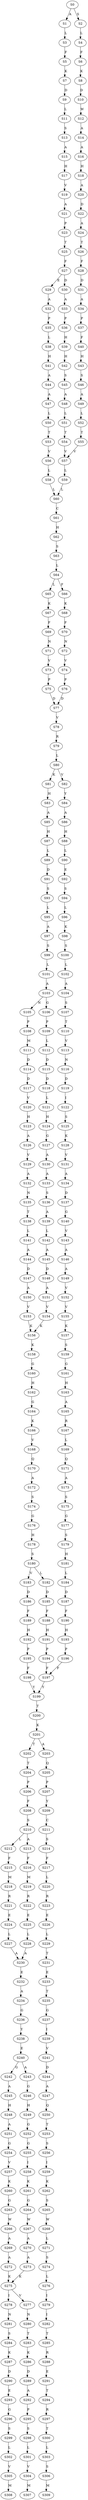 strict digraph  {
	S0 -> S1 [ label = A ];
	S0 -> S2 [ label = S ];
	S1 -> S3 [ label = L ];
	S2 -> S4 [ label = L ];
	S3 -> S5 [ label = F ];
	S4 -> S6 [ label = F ];
	S5 -> S7 [ label = K ];
	S6 -> S8 [ label = K ];
	S7 -> S9 [ label = D ];
	S8 -> S10 [ label = D ];
	S9 -> S11 [ label = L ];
	S10 -> S12 [ label = W ];
	S11 -> S13 [ label = S ];
	S12 -> S14 [ label = A ];
	S13 -> S15 [ label = A ];
	S14 -> S16 [ label = A ];
	S15 -> S17 [ label = H ];
	S16 -> S18 [ label = H ];
	S17 -> S19 [ label = V ];
	S18 -> S20 [ label = A ];
	S19 -> S21 [ label = A ];
	S20 -> S22 [ label = D ];
	S21 -> S23 [ label = P ];
	S22 -> S24 [ label = A ];
	S23 -> S25 [ label = T ];
	S24 -> S26 [ label = T ];
	S25 -> S27 [ label = F ];
	S26 -> S28 [ label = F ];
	S27 -> S29 [ label = E ];
	S27 -> S30 [ label = D ];
	S28 -> S31 [ label = D ];
	S29 -> S32 [ label = A ];
	S30 -> S33 [ label = A ];
	S31 -> S34 [ label = A ];
	S32 -> S35 [ label = P ];
	S33 -> S36 [ label = P ];
	S34 -> S37 [ label = P ];
	S35 -> S38 [ label = L ];
	S36 -> S39 [ label = H ];
	S37 -> S40 [ label = F ];
	S38 -> S41 [ label = H ];
	S39 -> S42 [ label = H ];
	S40 -> S43 [ label = H ];
	S41 -> S44 [ label = A ];
	S42 -> S45 [ label = S ];
	S43 -> S46 [ label = S ];
	S44 -> S47 [ label = A ];
	S45 -> S48 [ label = A ];
	S46 -> S49 [ label = A ];
	S47 -> S50 [ label = L ];
	S48 -> S51 [ label = L ];
	S49 -> S52 [ label = L ];
	S50 -> S53 [ label = T ];
	S51 -> S54 [ label = T ];
	S52 -> S55 [ label = T ];
	S53 -> S56 [ label = V ];
	S54 -> S57 [ label = V ];
	S55 -> S57 [ label = V ];
	S56 -> S58 [ label = L ];
	S57 -> S59 [ label = L ];
	S58 -> S60 [ label = L ];
	S59 -> S60 [ label = L ];
	S60 -> S61 [ label = C ];
	S61 -> S62 [ label = H ];
	S62 -> S63 [ label = S ];
	S63 -> S64 [ label = L ];
	S64 -> S65 [ label = L ];
	S64 -> S66 [ label = F ];
	S65 -> S67 [ label = K ];
	S66 -> S68 [ label = K ];
	S67 -> S69 [ label = F ];
	S68 -> S70 [ label = F ];
	S69 -> S71 [ label = N ];
	S70 -> S72 [ label = N ];
	S71 -> S73 [ label = V ];
	S72 -> S74 [ label = V ];
	S73 -> S75 [ label = P ];
	S74 -> S76 [ label = P ];
	S75 -> S77 [ label = D ];
	S76 -> S77 [ label = D ];
	S77 -> S78 [ label = V ];
	S78 -> S79 [ label = R ];
	S79 -> S80 [ label = L ];
	S80 -> S81 [ label = K ];
	S80 -> S82 [ label = V ];
	S81 -> S83 [ label = H ];
	S82 -> S84 [ label = Y ];
	S83 -> S85 [ label = A ];
	S84 -> S86 [ label = A ];
	S85 -> S87 [ label = H ];
	S86 -> S88 [ label = H ];
	S87 -> S89 [ label = L ];
	S88 -> S90 [ label = L ];
	S89 -> S91 [ label = D ];
	S90 -> S92 [ label = E ];
	S91 -> S93 [ label = S ];
	S92 -> S94 [ label = S ];
	S93 -> S95 [ label = L ];
	S94 -> S96 [ label = L ];
	S95 -> S97 [ label = A ];
	S96 -> S98 [ label = K ];
	S97 -> S99 [ label = S ];
	S98 -> S100 [ label = S ];
	S99 -> S101 [ label = L ];
	S100 -> S102 [ label = L ];
	S101 -> S103 [ label = A ];
	S102 -> S104 [ label = A ];
	S103 -> S105 [ label = N ];
	S103 -> S106 [ label = G ];
	S104 -> S107 [ label = S ];
	S105 -> S108 [ label = P ];
	S106 -> S109 [ label = P ];
	S107 -> S110 [ label = T ];
	S108 -> S111 [ label = M ];
	S109 -> S112 [ label = L ];
	S110 -> S113 [ label = V ];
	S111 -> S114 [ label = D ];
	S112 -> S115 [ label = D ];
	S113 -> S116 [ label = N ];
	S114 -> S117 [ label = D ];
	S115 -> S118 [ label = D ];
	S116 -> S119 [ label = D ];
	S117 -> S120 [ label = V ];
	S118 -> S121 [ label = L ];
	S119 -> S122 [ label = I ];
	S120 -> S123 [ label = H ];
	S121 -> S124 [ label = H ];
	S122 -> S125 [ label = S ];
	S123 -> S126 [ label = A ];
	S124 -> S127 [ label = G ];
	S125 -> S128 [ label = K ];
	S126 -> S129 [ label = V ];
	S127 -> S130 [ label = A ];
	S128 -> S131 [ label = V ];
	S129 -> S132 [ label = A ];
	S130 -> S133 [ label = A ];
	S131 -> S134 [ label = A ];
	S132 -> S135 [ label = N ];
	S133 -> S136 [ label = S ];
	S134 -> S137 [ label = D ];
	S135 -> S138 [ label = T ];
	S136 -> S139 [ label = A ];
	S137 -> S140 [ label = G ];
	S138 -> S141 [ label = L ];
	S139 -> S142 [ label = L ];
	S140 -> S143 [ label = V ];
	S141 -> S144 [ label = A ];
	S142 -> S145 [ label = A ];
	S143 -> S146 [ label = A ];
	S144 -> S147 [ label = D ];
	S145 -> S148 [ label = D ];
	S146 -> S149 [ label = A ];
	S147 -> S150 [ label = A ];
	S148 -> S151 [ label = A ];
	S149 -> S152 [ label = V ];
	S150 -> S153 [ label = V ];
	S151 -> S154 [ label = V ];
	S152 -> S155 [ label = V ];
	S153 -> S156 [ label = K ];
	S154 -> S156 [ label = K ];
	S155 -> S157 [ label = K ];
	S156 -> S158 [ label = K ];
	S157 -> S159 [ label = S ];
	S158 -> S160 [ label = G ];
	S159 -> S161 [ label = G ];
	S160 -> S162 [ label = H ];
	S161 -> S163 [ label = H ];
	S162 -> S164 [ label = G ];
	S163 -> S165 [ label = A ];
	S164 -> S166 [ label = K ];
	S165 -> S167 [ label = R ];
	S166 -> S168 [ label = V ];
	S167 -> S169 [ label = L ];
	S168 -> S170 [ label = Q ];
	S169 -> S171 [ label = Q ];
	S170 -> S172 [ label = A ];
	S171 -> S173 [ label = A ];
	S172 -> S174 [ label = S ];
	S173 -> S175 [ label = S ];
	S174 -> S176 [ label = G ];
	S175 -> S177 [ label = G ];
	S176 -> S178 [ label = H ];
	S177 -> S179 [ label = S ];
	S178 -> S180 [ label = S ];
	S179 -> S181 [ label = H ];
	S180 -> S182 [ label = L ];
	S180 -> S183 [ label = V ];
	S181 -> S184 [ label = L ];
	S182 -> S185 [ label = D ];
	S183 -> S186 [ label = D ];
	S184 -> S187 [ label = D ];
	S185 -> S188 [ label = F ];
	S186 -> S189 [ label = F ];
	S187 -> S190 [ label = F ];
	S188 -> S191 [ label = H ];
	S189 -> S192 [ label = H ];
	S190 -> S193 [ label = H ];
	S191 -> S194 [ label = P ];
	S192 -> S195 [ label = P ];
	S193 -> S196 [ label = P ];
	S194 -> S197 [ label = F ];
	S195 -> S198 [ label = F ];
	S196 -> S197 [ label = F ];
	S197 -> S199 [ label = Y ];
	S198 -> S199 [ label = Y ];
	S199 -> S200 [ label = T ];
	S200 -> S201 [ label = K ];
	S201 -> S202 [ label = T ];
	S201 -> S203 [ label = A ];
	S202 -> S204 [ label = T ];
	S203 -> S205 [ label = Q ];
	S204 -> S206 [ label = P ];
	S205 -> S207 [ label = P ];
	S206 -> S208 [ label = F ];
	S207 -> S209 [ label = Y ];
	S208 -> S210 [ label = S ];
	S209 -> S211 [ label = C ];
	S210 -> S212 [ label = L ];
	S210 -> S213 [ label = A ];
	S211 -> S214 [ label = S ];
	S212 -> S215 [ label = F ];
	S213 -> S216 [ label = F ];
	S214 -> S217 [ label = F ];
	S215 -> S218 [ label = M ];
	S216 -> S219 [ label = M ];
	S217 -> S220 [ label = L ];
	S218 -> S221 [ label = R ];
	S219 -> S222 [ label = R ];
	S220 -> S223 [ label = R ];
	S221 -> S224 [ label = E ];
	S222 -> S225 [ label = E ];
	S223 -> S226 [ label = E ];
	S224 -> S227 [ label = L ];
	S225 -> S228 [ label = L ];
	S226 -> S229 [ label = L ];
	S227 -> S230 [ label = A ];
	S228 -> S230 [ label = A ];
	S229 -> S231 [ label = T ];
	S230 -> S232 [ label = E ];
	S231 -> S233 [ label = E ];
	S232 -> S234 [ label = A ];
	S233 -> S235 [ label = T ];
	S234 -> S236 [ label = G ];
	S235 -> S237 [ label = G ];
	S236 -> S238 [ label = Y ];
	S237 -> S239 [ label = I ];
	S238 -> S240 [ label = E ];
	S239 -> S241 [ label = V ];
	S240 -> S242 [ label = G ];
	S240 -> S243 [ label = A ];
	S241 -> S244 [ label = D ];
	S242 -> S245 [ label = A ];
	S243 -> S246 [ label = G ];
	S244 -> S247 [ label = A ];
	S245 -> S248 [ label = H ];
	S246 -> S249 [ label = H ];
	S247 -> S250 [ label = Q ];
	S248 -> S251 [ label = A ];
	S249 -> S252 [ label = G ];
	S250 -> S253 [ label = T ];
	S251 -> S254 [ label = G ];
	S252 -> S255 [ label = G ];
	S253 -> S256 [ label = S ];
	S254 -> S257 [ label = V ];
	S255 -> S258 [ label = I ];
	S256 -> S259 [ label = I ];
	S257 -> S260 [ label = K ];
	S258 -> S261 [ label = K ];
	S259 -> S262 [ label = K ];
	S260 -> S263 [ label = G ];
	S261 -> S264 [ label = G ];
	S262 -> S265 [ label = S ];
	S263 -> S266 [ label = W ];
	S264 -> S267 [ label = W ];
	S265 -> S268 [ label = W ];
	S266 -> S269 [ label = A ];
	S267 -> S270 [ label = A ];
	S268 -> S271 [ label = L ];
	S269 -> S272 [ label = A ];
	S270 -> S273 [ label = A ];
	S271 -> S274 [ label = S ];
	S272 -> S275 [ label = K ];
	S273 -> S275 [ label = K ];
	S274 -> S276 [ label = L ];
	S275 -> S277 [ label = V ];
	S275 -> S278 [ label = I ];
	S276 -> S279 [ label = I ];
	S277 -> S280 [ label = N ];
	S278 -> S281 [ label = N ];
	S279 -> S282 [ label = I ];
	S280 -> S283 [ label = T ];
	S281 -> S284 [ label = S ];
	S282 -> S285 [ label = T ];
	S283 -> S286 [ label = K ];
	S284 -> S287 [ label = K ];
	S285 -> S288 [ label = R ];
	S286 -> S289 [ label = D ];
	S287 -> S290 [ label = D ];
	S288 -> S291 [ label = E ];
	S289 -> S292 [ label = A ];
	S290 -> S293 [ label = E ];
	S291 -> S294 [ label = T ];
	S292 -> S295 [ label = P ];
	S293 -> S296 [ label = G ];
	S294 -> S297 [ label = R ];
	S295 -> S298 [ label = S ];
	S296 -> S299 [ label = S ];
	S297 -> S300 [ label = T ];
	S298 -> S301 [ label = L ];
	S299 -> S302 [ label = L ];
	S300 -> S303 [ label = L ];
	S301 -> S304 [ label = V ];
	S302 -> S305 [ label = V ];
	S303 -> S306 [ label = S ];
	S304 -> S307 [ label = M ];
	S305 -> S308 [ label = M ];
	S306 -> S309 [ label = M ];
}
